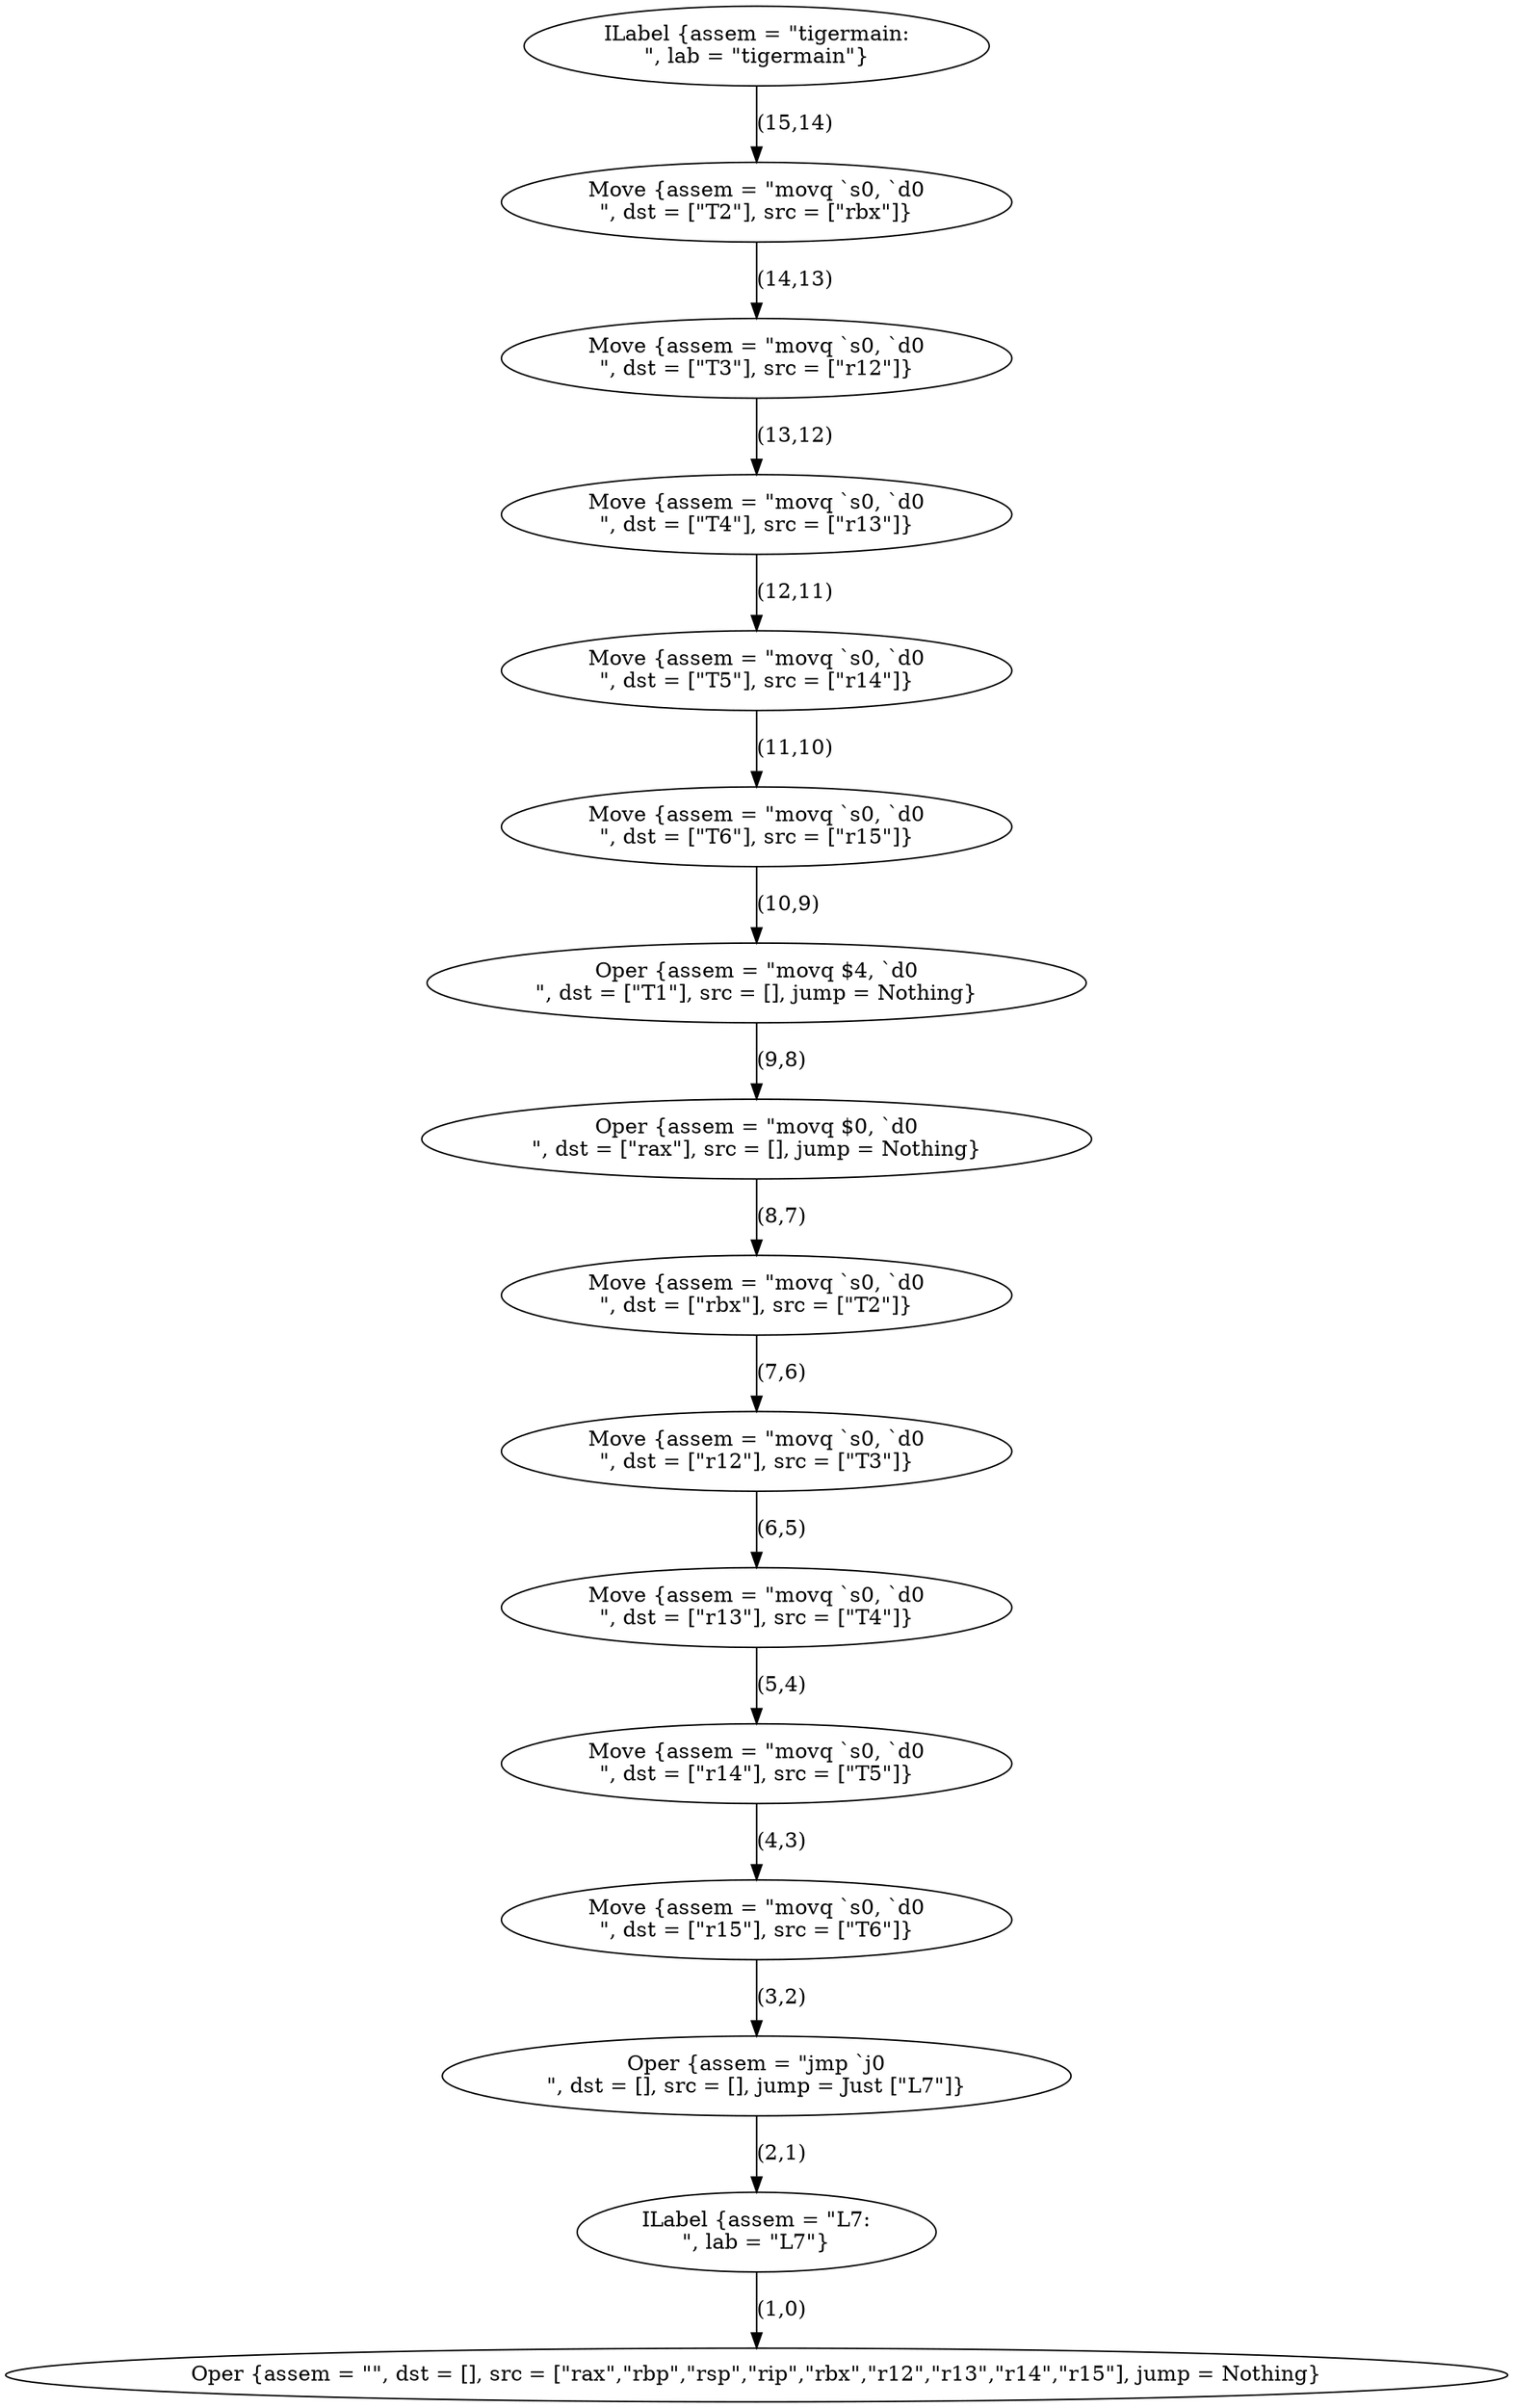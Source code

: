 strict digraph FlowGraph {
    15 [label="ILabel {assem = \"tigermain:\n\", lab = \"tigermain\"}"];
    14 [label="Move {assem = \"movq `s0, `d0\n\", dst = [\"T2\"], src = [\"rbx\"]}"];
    13 [label="Move {assem = \"movq `s0, `d0\n\", dst = [\"T3\"], src = [\"r12\"]}"];
    12 [label="Move {assem = \"movq `s0, `d0\n\", dst = [\"T4\"], src = [\"r13\"]}"];
    11 [label="Move {assem = \"movq `s0, `d0\n\", dst = [\"T5\"], src = [\"r14\"]}"];
    10 [label="Move {assem = \"movq `s0, `d0\n\", dst = [\"T6\"], src = [\"r15\"]}"];
    9 [label="Oper {assem = \"movq $4, `d0\n\", dst = [\"T1\"], src = [], jump = Nothing}"];
    8 [label="Oper {assem = \"movq $0, `d0\n\", dst = [\"rax\"], src = [], jump = Nothing}"];
    7 [label="Move {assem = \"movq `s0, `d0\n\", dst = [\"rbx\"], src = [\"T2\"]}"];
    6 [label="Move {assem = \"movq `s0, `d0\n\", dst = [\"r12\"], src = [\"T3\"]}"];
    5 [label="Move {assem = \"movq `s0, `d0\n\", dst = [\"r13\"], src = [\"T4\"]}"];
    4 [label="Move {assem = \"movq `s0, `d0\n\", dst = [\"r14\"], src = [\"T5\"]}"];
    3 [label="Move {assem = \"movq `s0, `d0\n\", dst = [\"r15\"], src = [\"T6\"]}"];
    2 [label="Oper {assem = \"jmp `j0\n\", dst = [], src = [], jump = Just [\"L7\"]}"];
    1 [label="ILabel {assem = \"L7:\n\", lab = \"L7\"}"];
    0 [label="Oper {assem = \"\", dst = [], src = [\"rax\",\"rbp\",\"rsp\",\"rip\",\"rbx\",\"r12\",\"r13\",\"r14\",\"r15\"], jump = Nothing}"];
    15 -> 14 [label="(15,14)"];
    14 -> 13 [label="(14,13)"];
    13 -> 12 [label="(13,12)"];
    12 -> 11 [label="(12,11)"];
    11 -> 10 [label="(11,10)"];
    10 -> 9 [label="(10,9)"];
    9 -> 8 [label="(9,8)"];
    8 -> 7 [label="(8,7)"];
    7 -> 6 [label="(7,6)"];
    6 -> 5 [label="(6,5)"];
    5 -> 4 [label="(5,4)"];
    4 -> 3 [label="(4,3)"];
    3 -> 2 [label="(3,2)"];
    2 -> 1 [label="(2,1)"];
    1 -> 0 [label="(1,0)"];
}